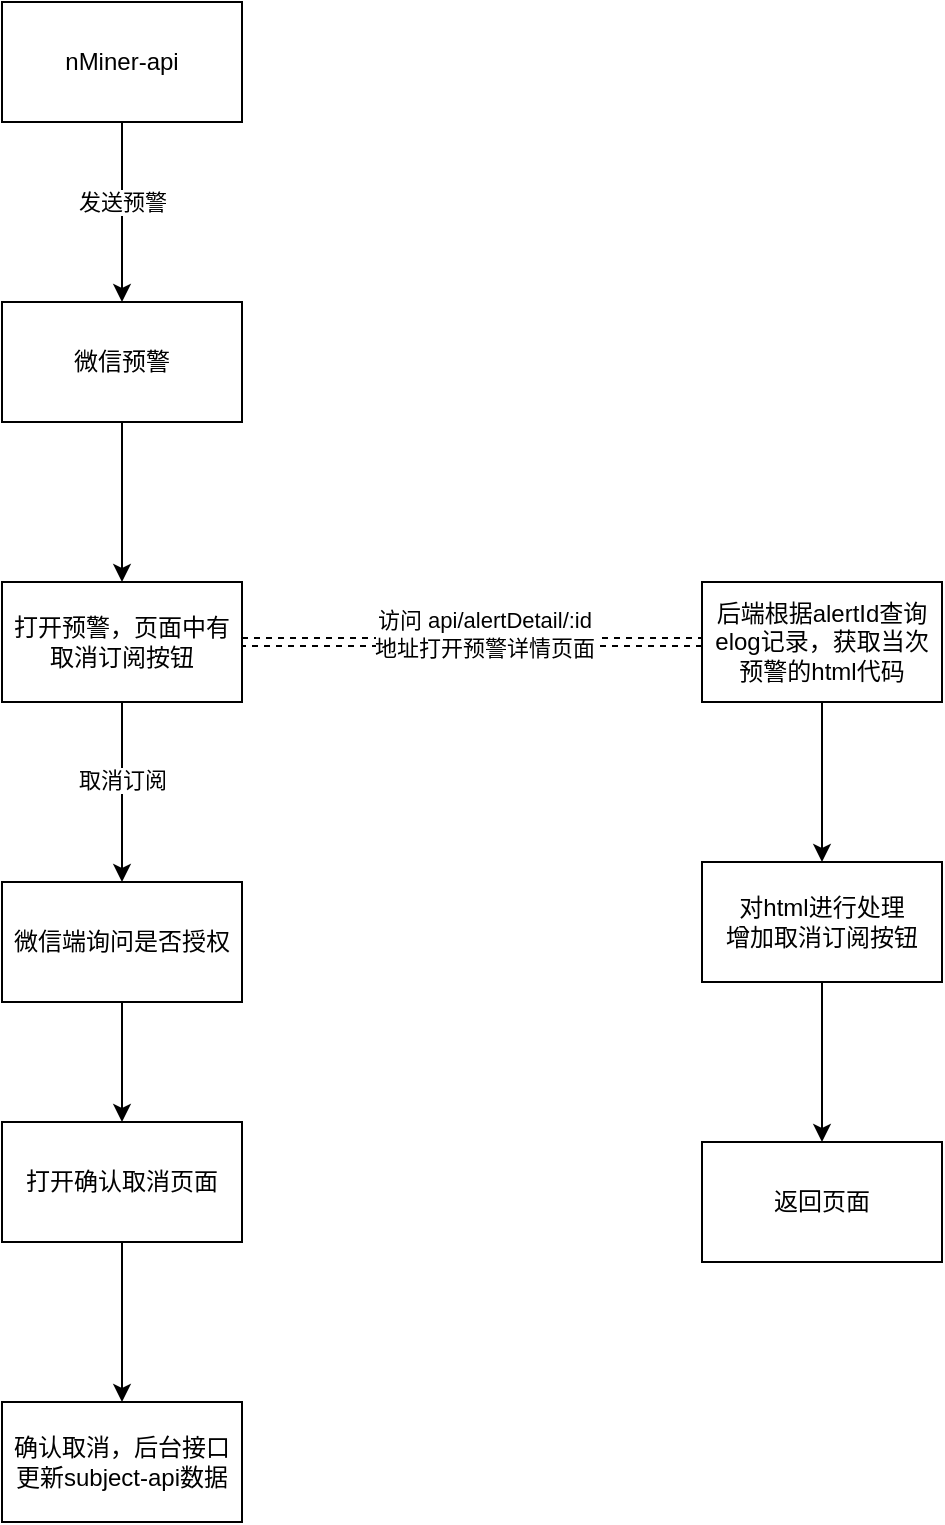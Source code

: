 <mxfile version="21.0.8" type="github">
  <diagram name="第 1 页" id="NBnqKf8IdSxITUFXkIJZ">
    <mxGraphModel dx="2385" dy="1638" grid="1" gridSize="10" guides="1" tooltips="1" connect="1" arrows="1" fold="1" page="1" pageScale="1" pageWidth="827" pageHeight="1169" math="0" shadow="0">
      <root>
        <mxCell id="0" />
        <mxCell id="1" parent="0" />
        <mxCell id="BbSoKZoscXejunzarcwr-6" value="" style="edgeStyle=orthogonalEdgeStyle;rounded=0;orthogonalLoop=1;jettySize=auto;html=1;" edge="1" parent="1" source="BbSoKZoscXejunzarcwr-1" target="BbSoKZoscXejunzarcwr-5">
          <mxGeometry relative="1" as="geometry" />
        </mxCell>
        <mxCell id="BbSoKZoscXejunzarcwr-1" value="微信预警" style="rounded=0;whiteSpace=wrap;html=1;" vertex="1" parent="1">
          <mxGeometry x="220" y="240" width="120" height="60" as="geometry" />
        </mxCell>
        <mxCell id="BbSoKZoscXejunzarcwr-3" style="edgeStyle=orthogonalEdgeStyle;rounded=0;orthogonalLoop=1;jettySize=auto;html=1;entryX=0.5;entryY=0;entryDx=0;entryDy=0;" edge="1" parent="1" source="BbSoKZoscXejunzarcwr-2" target="BbSoKZoscXejunzarcwr-1">
          <mxGeometry relative="1" as="geometry" />
        </mxCell>
        <mxCell id="BbSoKZoscXejunzarcwr-4" value="发送预警" style="edgeLabel;html=1;align=center;verticalAlign=middle;resizable=0;points=[];" vertex="1" connectable="0" parent="BbSoKZoscXejunzarcwr-3">
          <mxGeometry x="-0.289" y="4" relative="1" as="geometry">
            <mxPoint x="-4" y="8" as="offset" />
          </mxGeometry>
        </mxCell>
        <mxCell id="BbSoKZoscXejunzarcwr-2" value="nMiner-api" style="rounded=0;whiteSpace=wrap;html=1;" vertex="1" parent="1">
          <mxGeometry x="220" y="90" width="120" height="60" as="geometry" />
        </mxCell>
        <mxCell id="BbSoKZoscXejunzarcwr-8" value="" style="edgeStyle=orthogonalEdgeStyle;rounded=0;orthogonalLoop=1;jettySize=auto;html=1;entryX=0.5;entryY=0;entryDx=0;entryDy=0;" edge="1" parent="1" source="BbSoKZoscXejunzarcwr-5" target="BbSoKZoscXejunzarcwr-10">
          <mxGeometry relative="1" as="geometry" />
        </mxCell>
        <mxCell id="BbSoKZoscXejunzarcwr-9" value="取消订阅" style="edgeLabel;html=1;align=center;verticalAlign=middle;resizable=0;points=[];" vertex="1" connectable="0" parent="BbSoKZoscXejunzarcwr-8">
          <mxGeometry x="-0.15" relative="1" as="geometry">
            <mxPoint as="offset" />
          </mxGeometry>
        </mxCell>
        <mxCell id="BbSoKZoscXejunzarcwr-16" style="edgeStyle=orthogonalEdgeStyle;rounded=0;orthogonalLoop=1;jettySize=auto;html=1;exitX=1;exitY=0.5;exitDx=0;exitDy=0;dashed=1;shape=link;entryX=0;entryY=0.5;entryDx=0;entryDy=0;" edge="1" parent="1" source="BbSoKZoscXejunzarcwr-5" target="BbSoKZoscXejunzarcwr-17">
          <mxGeometry relative="1" as="geometry">
            <mxPoint x="450" y="410.069" as="targetPoint" />
          </mxGeometry>
        </mxCell>
        <mxCell id="BbSoKZoscXejunzarcwr-18" value="访问 api/alertDetail/:id&lt;br&gt;地址打开预警详情页面" style="edgeLabel;html=1;align=center;verticalAlign=middle;resizable=0;points=[];" vertex="1" connectable="0" parent="BbSoKZoscXejunzarcwr-16">
          <mxGeometry x="-0.231" y="4" relative="1" as="geometry">
            <mxPoint x="32" as="offset" />
          </mxGeometry>
        </mxCell>
        <mxCell id="BbSoKZoscXejunzarcwr-5" value="打开预警，页面中有取消订阅按钮" style="rounded=0;whiteSpace=wrap;html=1;" vertex="1" parent="1">
          <mxGeometry x="220" y="380" width="120" height="60" as="geometry" />
        </mxCell>
        <mxCell id="BbSoKZoscXejunzarcwr-15" style="edgeStyle=orthogonalEdgeStyle;rounded=0;orthogonalLoop=1;jettySize=auto;html=1;" edge="1" parent="1" source="BbSoKZoscXejunzarcwr-7" target="BbSoKZoscXejunzarcwr-12">
          <mxGeometry relative="1" as="geometry" />
        </mxCell>
        <mxCell id="BbSoKZoscXejunzarcwr-7" value="打开确认取消页面" style="rounded=0;whiteSpace=wrap;html=1;" vertex="1" parent="1">
          <mxGeometry x="220" y="650" width="120" height="60" as="geometry" />
        </mxCell>
        <mxCell id="BbSoKZoscXejunzarcwr-14" style="edgeStyle=orthogonalEdgeStyle;rounded=0;orthogonalLoop=1;jettySize=auto;html=1;entryX=0.5;entryY=0;entryDx=0;entryDy=0;" edge="1" parent="1" source="BbSoKZoscXejunzarcwr-10" target="BbSoKZoscXejunzarcwr-7">
          <mxGeometry relative="1" as="geometry" />
        </mxCell>
        <mxCell id="BbSoKZoscXejunzarcwr-10" value="微信端询问是否授权" style="rounded=0;whiteSpace=wrap;html=1;" vertex="1" parent="1">
          <mxGeometry x="220" y="530" width="120" height="60" as="geometry" />
        </mxCell>
        <mxCell id="BbSoKZoscXejunzarcwr-12" value="确认取消，后台接口更新subject-api数据" style="rounded=0;whiteSpace=wrap;html=1;" vertex="1" parent="1">
          <mxGeometry x="220" y="790" width="120" height="60" as="geometry" />
        </mxCell>
        <mxCell id="BbSoKZoscXejunzarcwr-20" value="" style="edgeStyle=orthogonalEdgeStyle;rounded=0;orthogonalLoop=1;jettySize=auto;html=1;" edge="1" parent="1" source="BbSoKZoscXejunzarcwr-17" target="BbSoKZoscXejunzarcwr-19">
          <mxGeometry relative="1" as="geometry" />
        </mxCell>
        <mxCell id="BbSoKZoscXejunzarcwr-17" value="后端根据alertId查询elog记录，获取当次预警的html代码" style="rounded=0;whiteSpace=wrap;html=1;" vertex="1" parent="1">
          <mxGeometry x="570" y="380" width="120" height="60" as="geometry" />
        </mxCell>
        <mxCell id="BbSoKZoscXejunzarcwr-22" value="" style="edgeStyle=orthogonalEdgeStyle;rounded=0;orthogonalLoop=1;jettySize=auto;html=1;" edge="1" parent="1" source="BbSoKZoscXejunzarcwr-19" target="BbSoKZoscXejunzarcwr-21">
          <mxGeometry relative="1" as="geometry" />
        </mxCell>
        <mxCell id="BbSoKZoscXejunzarcwr-19" value="对html进行处理&lt;br&gt;增加取消订阅按钮" style="rounded=0;whiteSpace=wrap;html=1;" vertex="1" parent="1">
          <mxGeometry x="570" y="520" width="120" height="60" as="geometry" />
        </mxCell>
        <mxCell id="BbSoKZoscXejunzarcwr-21" value="返回页面" style="rounded=0;whiteSpace=wrap;html=1;" vertex="1" parent="1">
          <mxGeometry x="570" y="660" width="120" height="60" as="geometry" />
        </mxCell>
      </root>
    </mxGraphModel>
  </diagram>
</mxfile>
